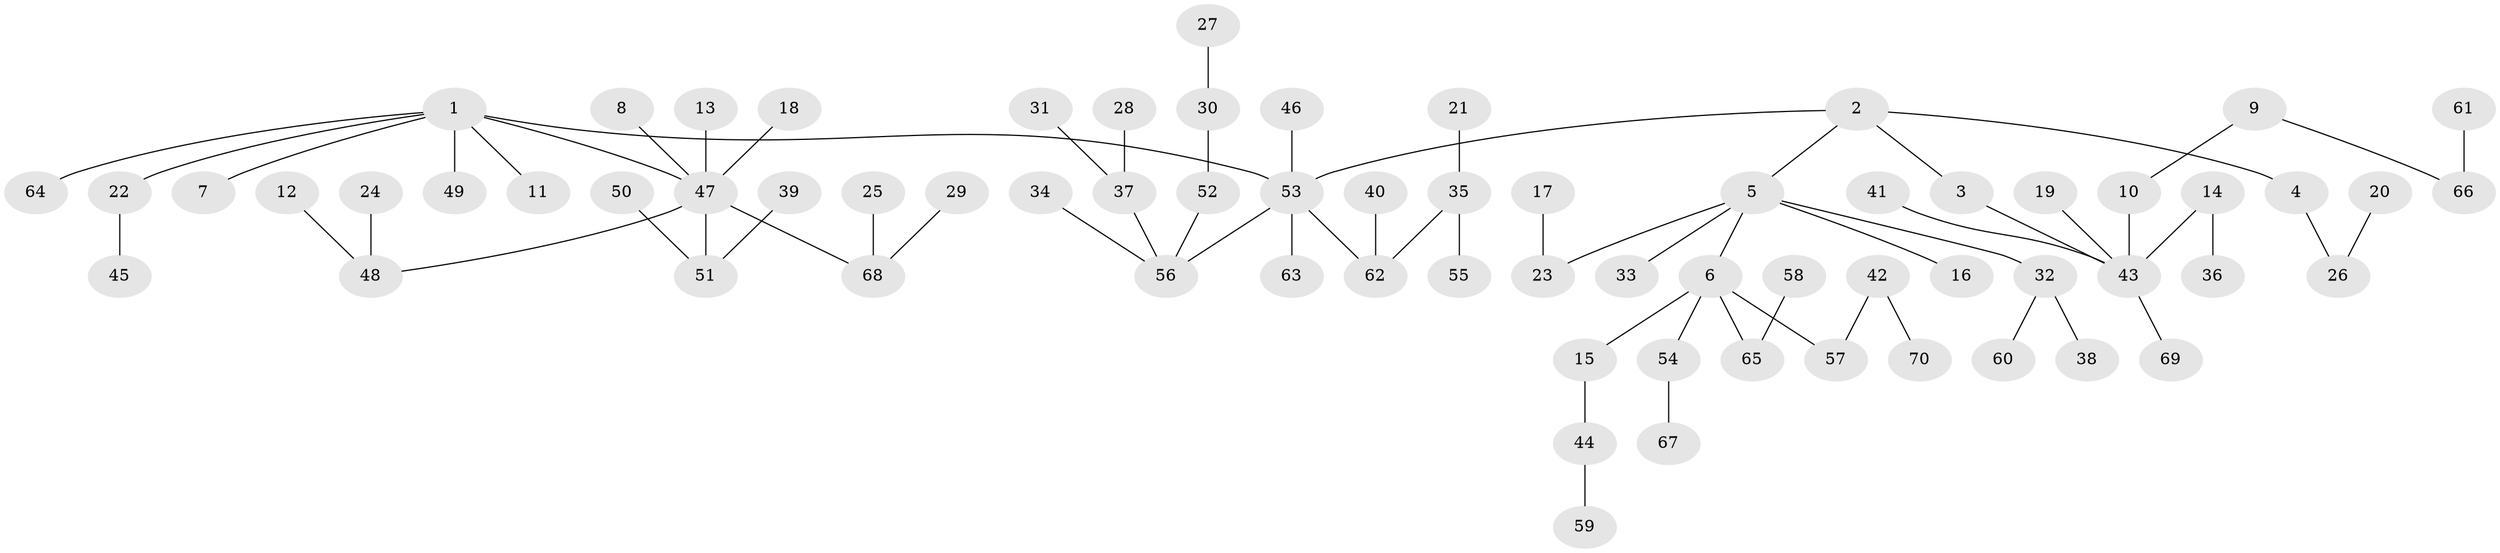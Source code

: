 // original degree distribution, {3: 0.12857142857142856, 7: 0.02142857142857143, 2: 0.2785714285714286, 6: 0.014285714285714285, 5: 0.03571428571428571, 1: 0.4857142857142857, 4: 0.03571428571428571}
// Generated by graph-tools (version 1.1) at 2025/26/03/09/25 03:26:23]
// undirected, 70 vertices, 69 edges
graph export_dot {
graph [start="1"]
  node [color=gray90,style=filled];
  1;
  2;
  3;
  4;
  5;
  6;
  7;
  8;
  9;
  10;
  11;
  12;
  13;
  14;
  15;
  16;
  17;
  18;
  19;
  20;
  21;
  22;
  23;
  24;
  25;
  26;
  27;
  28;
  29;
  30;
  31;
  32;
  33;
  34;
  35;
  36;
  37;
  38;
  39;
  40;
  41;
  42;
  43;
  44;
  45;
  46;
  47;
  48;
  49;
  50;
  51;
  52;
  53;
  54;
  55;
  56;
  57;
  58;
  59;
  60;
  61;
  62;
  63;
  64;
  65;
  66;
  67;
  68;
  69;
  70;
  1 -- 7 [weight=1.0];
  1 -- 11 [weight=1.0];
  1 -- 22 [weight=1.0];
  1 -- 47 [weight=1.0];
  1 -- 49 [weight=1.0];
  1 -- 53 [weight=1.0];
  1 -- 64 [weight=1.0];
  2 -- 3 [weight=1.0];
  2 -- 4 [weight=1.0];
  2 -- 5 [weight=1.0];
  2 -- 53 [weight=1.0];
  3 -- 43 [weight=1.0];
  4 -- 26 [weight=1.0];
  5 -- 6 [weight=1.0];
  5 -- 16 [weight=1.0];
  5 -- 23 [weight=1.0];
  5 -- 32 [weight=1.0];
  5 -- 33 [weight=1.0];
  6 -- 15 [weight=1.0];
  6 -- 54 [weight=1.0];
  6 -- 57 [weight=1.0];
  6 -- 65 [weight=1.0];
  8 -- 47 [weight=1.0];
  9 -- 10 [weight=1.0];
  9 -- 66 [weight=1.0];
  10 -- 43 [weight=1.0];
  12 -- 48 [weight=1.0];
  13 -- 47 [weight=1.0];
  14 -- 36 [weight=1.0];
  14 -- 43 [weight=1.0];
  15 -- 44 [weight=1.0];
  17 -- 23 [weight=1.0];
  18 -- 47 [weight=1.0];
  19 -- 43 [weight=1.0];
  20 -- 26 [weight=1.0];
  21 -- 35 [weight=1.0];
  22 -- 45 [weight=1.0];
  24 -- 48 [weight=1.0];
  25 -- 68 [weight=1.0];
  27 -- 30 [weight=1.0];
  28 -- 37 [weight=1.0];
  29 -- 68 [weight=1.0];
  30 -- 52 [weight=1.0];
  31 -- 37 [weight=1.0];
  32 -- 38 [weight=1.0];
  32 -- 60 [weight=1.0];
  34 -- 56 [weight=1.0];
  35 -- 55 [weight=1.0];
  35 -- 62 [weight=1.0];
  37 -- 56 [weight=1.0];
  39 -- 51 [weight=1.0];
  40 -- 62 [weight=1.0];
  41 -- 43 [weight=1.0];
  42 -- 57 [weight=1.0];
  42 -- 70 [weight=1.0];
  43 -- 69 [weight=1.0];
  44 -- 59 [weight=1.0];
  46 -- 53 [weight=1.0];
  47 -- 48 [weight=1.0];
  47 -- 51 [weight=1.0];
  47 -- 68 [weight=1.0];
  50 -- 51 [weight=1.0];
  52 -- 56 [weight=1.0];
  53 -- 56 [weight=1.0];
  53 -- 62 [weight=1.0];
  53 -- 63 [weight=1.0];
  54 -- 67 [weight=1.0];
  58 -- 65 [weight=1.0];
  61 -- 66 [weight=1.0];
}
